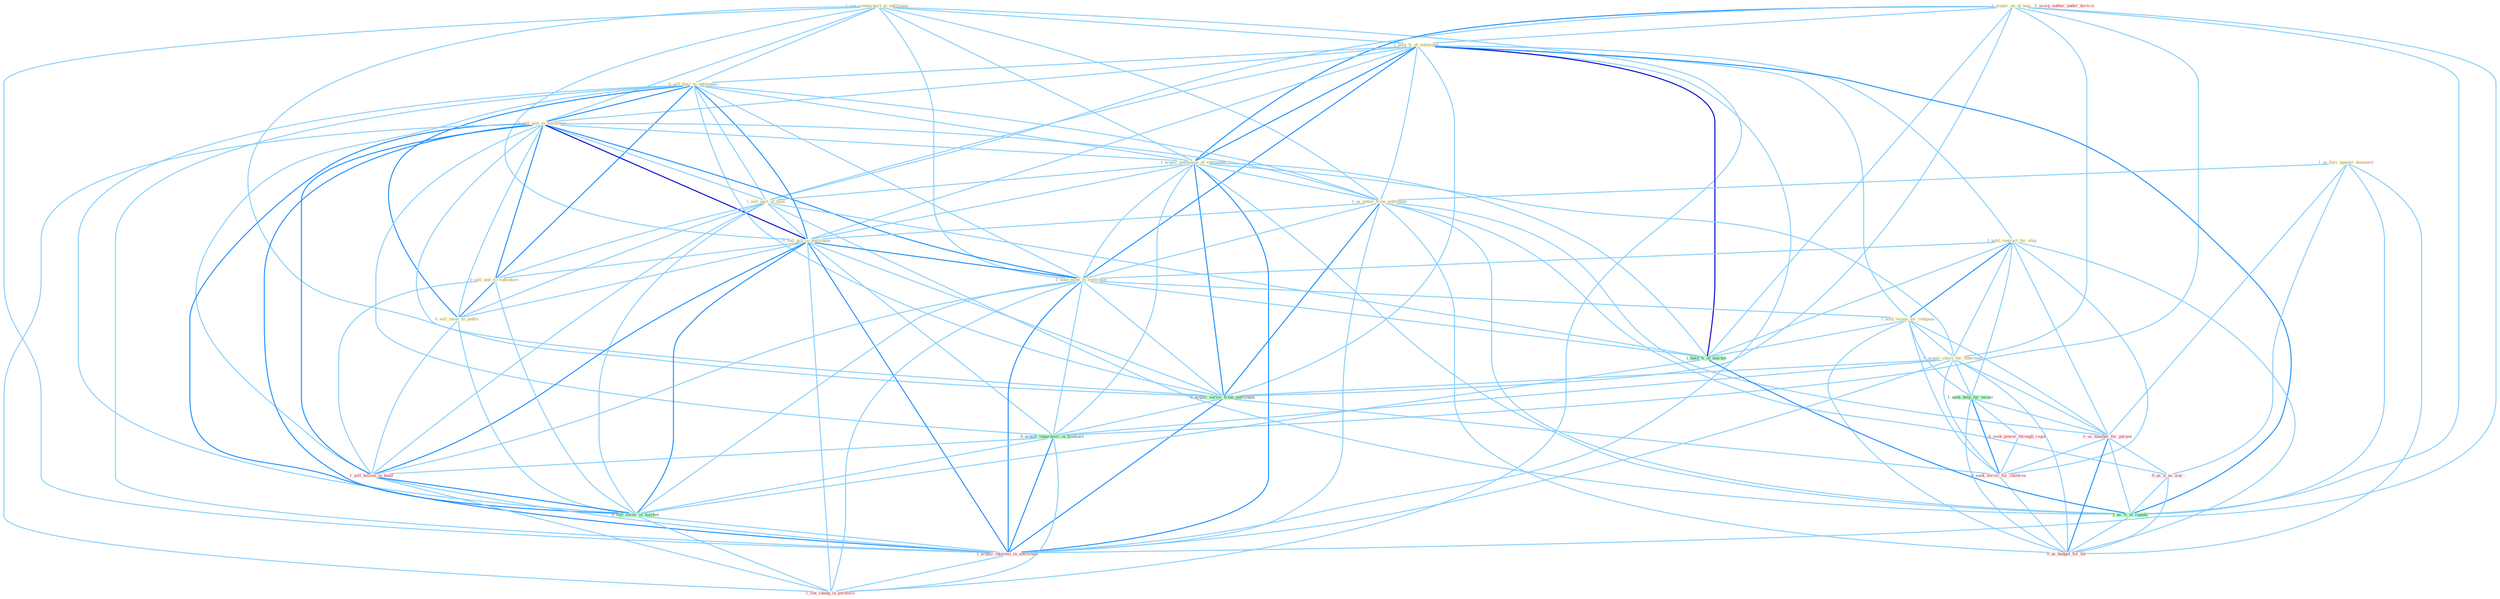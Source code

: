 Graph G{ 
    node
    [shape=polygon,style=filled,width=.5,height=.06,color="#BDFCC9",fixedsize=true,fontsize=4,
    fontcolor="#2f4f4f"];
    {node
    [color="#ffffe0", fontcolor="#8b7d6b"] "1_see_counterpart_at_entitynam " "1_acquir_on_of_busi " "1_hold_%_of_entitynam " "0_sell_busi_to_entitynam " "1_us_forc_against_demonstr " "1_hold_contract_for_ship " "0_sell_unit_in_entitynam " "1_acquir_entitynam_of_entitynam " "1_sell_part_of_hold " "1_us_letter_from_entitynam " "0_sell_pill_in_entitynam " "0_hold_meet_in_entitynam " "1_hold_lesson_for_compani " "0_sell_unit_to_subsidiari " "0_acquir_share_for_othernum " "0_sell_insur_to_public "}
{node [color="#fff0f5", fontcolor="#b22222"] "0_seek_power_through_regul " "0_us_number_for_purpos " "1_sell_billion_in_bond " "0_us_it_as_wai " "1_usurp_author_under_doctrin " "1_acquir_interest_in_entitynam " "0_seek_servic_for_children " "1_see_chang_in_portfolio " "0_us_budget_for_thi "}
edge [color="#B0E2FF"];

	"1_see_counterpart_at_entitynam " -- "1_hold_%_of_entitynam " [w="1", color="#87cefa" ];
	"1_see_counterpart_at_entitynam " -- "0_sell_busi_to_entitynam " [w="1", color="#87cefa" ];
	"1_see_counterpart_at_entitynam " -- "0_sell_unit_in_entitynam " [w="1", color="#87cefa" ];
	"1_see_counterpart_at_entitynam " -- "1_acquir_entitynam_of_entitynam " [w="1", color="#87cefa" ];
	"1_see_counterpart_at_entitynam " -- "1_us_letter_from_entitynam " [w="1", color="#87cefa" ];
	"1_see_counterpart_at_entitynam " -- "0_sell_pill_in_entitynam " [w="1", color="#87cefa" ];
	"1_see_counterpart_at_entitynam " -- "0_hold_meet_in_entitynam " [w="1", color="#87cefa" ];
	"1_see_counterpart_at_entitynam " -- "0_acquir_servic_from_entitynam " [w="1", color="#87cefa" ];
	"1_see_counterpart_at_entitynam " -- "1_acquir_interest_in_entitynam " [w="1", color="#87cefa" ];
	"1_see_counterpart_at_entitynam " -- "1_see_chang_in_portfolio " [w="1", color="#87cefa" ];
	"1_acquir_on_of_busi " -- "1_hold_%_of_entitynam " [w="1", color="#87cefa" ];
	"1_acquir_on_of_busi " -- "1_acquir_entitynam_of_entitynam " [w="2", color="#1e90ff" , len=0.8];
	"1_acquir_on_of_busi " -- "1_sell_part_of_hold " [w="1", color="#87cefa" ];
	"1_acquir_on_of_busi " -- "0_acquir_share_for_othernum " [w="1", color="#87cefa" ];
	"1_acquir_on_of_busi " -- "0_acquir_servic_from_entitynam " [w="1", color="#87cefa" ];
	"1_acquir_on_of_busi " -- "1_hold_%_of_market " [w="1", color="#87cefa" ];
	"1_acquir_on_of_busi " -- "0_acquir_laboratori_in_transact " [w="1", color="#87cefa" ];
	"1_acquir_on_of_busi " -- "1_us_%_of_capabl " [w="1", color="#87cefa" ];
	"1_acquir_on_of_busi " -- "1_acquir_interest_in_entitynam " [w="1", color="#87cefa" ];
	"1_hold_%_of_entitynam " -- "0_sell_busi_to_entitynam " [w="1", color="#87cefa" ];
	"1_hold_%_of_entitynam " -- "1_hold_contract_for_ship " [w="1", color="#87cefa" ];
	"1_hold_%_of_entitynam " -- "0_sell_unit_in_entitynam " [w="1", color="#87cefa" ];
	"1_hold_%_of_entitynam " -- "1_acquir_entitynam_of_entitynam " [w="2", color="#1e90ff" , len=0.8];
	"1_hold_%_of_entitynam " -- "1_sell_part_of_hold " [w="1", color="#87cefa" ];
	"1_hold_%_of_entitynam " -- "1_us_letter_from_entitynam " [w="1", color="#87cefa" ];
	"1_hold_%_of_entitynam " -- "0_sell_pill_in_entitynam " [w="1", color="#87cefa" ];
	"1_hold_%_of_entitynam " -- "0_hold_meet_in_entitynam " [w="2", color="#1e90ff" , len=0.8];
	"1_hold_%_of_entitynam " -- "1_hold_lesson_for_compani " [w="1", color="#87cefa" ];
	"1_hold_%_of_entitynam " -- "0_acquir_servic_from_entitynam " [w="1", color="#87cefa" ];
	"1_hold_%_of_entitynam " -- "1_hold_%_of_market " [w="3", color="#0000cd" , len=0.6];
	"1_hold_%_of_entitynam " -- "1_us_%_of_capabl " [w="2", color="#1e90ff" , len=0.8];
	"1_hold_%_of_entitynam " -- "1_acquir_interest_in_entitynam " [w="1", color="#87cefa" ];
	"0_sell_busi_to_entitynam " -- "0_sell_unit_in_entitynam " [w="2", color="#1e90ff" , len=0.8];
	"0_sell_busi_to_entitynam " -- "1_acquir_entitynam_of_entitynam " [w="1", color="#87cefa" ];
	"0_sell_busi_to_entitynam " -- "1_sell_part_of_hold " [w="1", color="#87cefa" ];
	"0_sell_busi_to_entitynam " -- "1_us_letter_from_entitynam " [w="1", color="#87cefa" ];
	"0_sell_busi_to_entitynam " -- "0_sell_pill_in_entitynam " [w="2", color="#1e90ff" , len=0.8];
	"0_sell_busi_to_entitynam " -- "0_hold_meet_in_entitynam " [w="1", color="#87cefa" ];
	"0_sell_busi_to_entitynam " -- "0_sell_unit_to_subsidiari " [w="2", color="#1e90ff" , len=0.8];
	"0_sell_busi_to_entitynam " -- "0_sell_insur_to_public " [w="2", color="#1e90ff" , len=0.8];
	"0_sell_busi_to_entitynam " -- "0_acquir_servic_from_entitynam " [w="1", color="#87cefa" ];
	"0_sell_busi_to_entitynam " -- "1_sell_billion_in_bond " [w="1", color="#87cefa" ];
	"0_sell_busi_to_entitynam " -- "0_sell_secur_in_market " [w="1", color="#87cefa" ];
	"0_sell_busi_to_entitynam " -- "1_acquir_interest_in_entitynam " [w="1", color="#87cefa" ];
	"1_us_forc_against_demonstr " -- "1_us_letter_from_entitynam " [w="1", color="#87cefa" ];
	"1_us_forc_against_demonstr " -- "0_us_number_for_purpos " [w="1", color="#87cefa" ];
	"1_us_forc_against_demonstr " -- "0_us_it_as_wai " [w="1", color="#87cefa" ];
	"1_us_forc_against_demonstr " -- "1_us_%_of_capabl " [w="1", color="#87cefa" ];
	"1_us_forc_against_demonstr " -- "0_us_budget_for_thi " [w="1", color="#87cefa" ];
	"1_hold_contract_for_ship " -- "0_hold_meet_in_entitynam " [w="1", color="#87cefa" ];
	"1_hold_contract_for_ship " -- "1_hold_lesson_for_compani " [w="2", color="#1e90ff" , len=0.8];
	"1_hold_contract_for_ship " -- "0_acquir_share_for_othernum " [w="1", color="#87cefa" ];
	"1_hold_contract_for_ship " -- "1_seek_help_for_owner " [w="1", color="#87cefa" ];
	"1_hold_contract_for_ship " -- "1_hold_%_of_market " [w="1", color="#87cefa" ];
	"1_hold_contract_for_ship " -- "0_us_number_for_purpos " [w="1", color="#87cefa" ];
	"1_hold_contract_for_ship " -- "0_seek_servic_for_children " [w="1", color="#87cefa" ];
	"1_hold_contract_for_ship " -- "0_us_budget_for_thi " [w="1", color="#87cefa" ];
	"0_sell_unit_in_entitynam " -- "1_acquir_entitynam_of_entitynam " [w="1", color="#87cefa" ];
	"0_sell_unit_in_entitynam " -- "1_sell_part_of_hold " [w="1", color="#87cefa" ];
	"0_sell_unit_in_entitynam " -- "1_us_letter_from_entitynam " [w="1", color="#87cefa" ];
	"0_sell_unit_in_entitynam " -- "0_sell_pill_in_entitynam " [w="3", color="#0000cd" , len=0.6];
	"0_sell_unit_in_entitynam " -- "0_hold_meet_in_entitynam " [w="2", color="#1e90ff" , len=0.8];
	"0_sell_unit_in_entitynam " -- "0_sell_unit_to_subsidiari " [w="2", color="#1e90ff" , len=0.8];
	"0_sell_unit_in_entitynam " -- "0_sell_insur_to_public " [w="1", color="#87cefa" ];
	"0_sell_unit_in_entitynam " -- "0_acquir_servic_from_entitynam " [w="1", color="#87cefa" ];
	"0_sell_unit_in_entitynam " -- "0_acquir_laboratori_in_transact " [w="1", color="#87cefa" ];
	"0_sell_unit_in_entitynam " -- "1_sell_billion_in_bond " [w="2", color="#1e90ff" , len=0.8];
	"0_sell_unit_in_entitynam " -- "0_sell_secur_in_market " [w="2", color="#1e90ff" , len=0.8];
	"0_sell_unit_in_entitynam " -- "1_acquir_interest_in_entitynam " [w="2", color="#1e90ff" , len=0.8];
	"0_sell_unit_in_entitynam " -- "1_see_chang_in_portfolio " [w="1", color="#87cefa" ];
	"1_acquir_entitynam_of_entitynam " -- "1_sell_part_of_hold " [w="1", color="#87cefa" ];
	"1_acquir_entitynam_of_entitynam " -- "1_us_letter_from_entitynam " [w="1", color="#87cefa" ];
	"1_acquir_entitynam_of_entitynam " -- "0_sell_pill_in_entitynam " [w="1", color="#87cefa" ];
	"1_acquir_entitynam_of_entitynam " -- "0_hold_meet_in_entitynam " [w="1", color="#87cefa" ];
	"1_acquir_entitynam_of_entitynam " -- "0_acquir_share_for_othernum " [w="1", color="#87cefa" ];
	"1_acquir_entitynam_of_entitynam " -- "0_acquir_servic_from_entitynam " [w="2", color="#1e90ff" , len=0.8];
	"1_acquir_entitynam_of_entitynam " -- "1_hold_%_of_market " [w="1", color="#87cefa" ];
	"1_acquir_entitynam_of_entitynam " -- "0_acquir_laboratori_in_transact " [w="1", color="#87cefa" ];
	"1_acquir_entitynam_of_entitynam " -- "1_us_%_of_capabl " [w="1", color="#87cefa" ];
	"1_acquir_entitynam_of_entitynam " -- "1_acquir_interest_in_entitynam " [w="2", color="#1e90ff" , len=0.8];
	"1_sell_part_of_hold " -- "0_sell_pill_in_entitynam " [w="1", color="#87cefa" ];
	"1_sell_part_of_hold " -- "0_sell_unit_to_subsidiari " [w="1", color="#87cefa" ];
	"1_sell_part_of_hold " -- "0_sell_insur_to_public " [w="1", color="#87cefa" ];
	"1_sell_part_of_hold " -- "1_hold_%_of_market " [w="1", color="#87cefa" ];
	"1_sell_part_of_hold " -- "1_sell_billion_in_bond " [w="1", color="#87cefa" ];
	"1_sell_part_of_hold " -- "1_us_%_of_capabl " [w="1", color="#87cefa" ];
	"1_sell_part_of_hold " -- "0_sell_secur_in_market " [w="1", color="#87cefa" ];
	"1_us_letter_from_entitynam " -- "0_sell_pill_in_entitynam " [w="1", color="#87cefa" ];
	"1_us_letter_from_entitynam " -- "0_hold_meet_in_entitynam " [w="1", color="#87cefa" ];
	"1_us_letter_from_entitynam " -- "0_acquir_servic_from_entitynam " [w="2", color="#1e90ff" , len=0.8];
	"1_us_letter_from_entitynam " -- "0_us_number_for_purpos " [w="1", color="#87cefa" ];
	"1_us_letter_from_entitynam " -- "0_us_it_as_wai " [w="1", color="#87cefa" ];
	"1_us_letter_from_entitynam " -- "1_us_%_of_capabl " [w="1", color="#87cefa" ];
	"1_us_letter_from_entitynam " -- "1_acquir_interest_in_entitynam " [w="1", color="#87cefa" ];
	"1_us_letter_from_entitynam " -- "0_us_budget_for_thi " [w="1", color="#87cefa" ];
	"0_sell_pill_in_entitynam " -- "0_hold_meet_in_entitynam " [w="2", color="#1e90ff" , len=0.8];
	"0_sell_pill_in_entitynam " -- "0_sell_unit_to_subsidiari " [w="1", color="#87cefa" ];
	"0_sell_pill_in_entitynam " -- "0_sell_insur_to_public " [w="1", color="#87cefa" ];
	"0_sell_pill_in_entitynam " -- "0_acquir_servic_from_entitynam " [w="1", color="#87cefa" ];
	"0_sell_pill_in_entitynam " -- "0_acquir_laboratori_in_transact " [w="1", color="#87cefa" ];
	"0_sell_pill_in_entitynam " -- "1_sell_billion_in_bond " [w="2", color="#1e90ff" , len=0.8];
	"0_sell_pill_in_entitynam " -- "0_sell_secur_in_market " [w="2", color="#1e90ff" , len=0.8];
	"0_sell_pill_in_entitynam " -- "1_acquir_interest_in_entitynam " [w="2", color="#1e90ff" , len=0.8];
	"0_sell_pill_in_entitynam " -- "1_see_chang_in_portfolio " [w="1", color="#87cefa" ];
	"0_hold_meet_in_entitynam " -- "1_hold_lesson_for_compani " [w="1", color="#87cefa" ];
	"0_hold_meet_in_entitynam " -- "0_acquir_servic_from_entitynam " [w="1", color="#87cefa" ];
	"0_hold_meet_in_entitynam " -- "1_hold_%_of_market " [w="1", color="#87cefa" ];
	"0_hold_meet_in_entitynam " -- "0_acquir_laboratori_in_transact " [w="1", color="#87cefa" ];
	"0_hold_meet_in_entitynam " -- "1_sell_billion_in_bond " [w="1", color="#87cefa" ];
	"0_hold_meet_in_entitynam " -- "0_sell_secur_in_market " [w="1", color="#87cefa" ];
	"0_hold_meet_in_entitynam " -- "1_acquir_interest_in_entitynam " [w="2", color="#1e90ff" , len=0.8];
	"0_hold_meet_in_entitynam " -- "1_see_chang_in_portfolio " [w="1", color="#87cefa" ];
	"1_hold_lesson_for_compani " -- "0_acquir_share_for_othernum " [w="1", color="#87cefa" ];
	"1_hold_lesson_for_compani " -- "1_seek_help_for_owner " [w="1", color="#87cefa" ];
	"1_hold_lesson_for_compani " -- "1_hold_%_of_market " [w="1", color="#87cefa" ];
	"1_hold_lesson_for_compani " -- "0_us_number_for_purpos " [w="1", color="#87cefa" ];
	"1_hold_lesson_for_compani " -- "0_seek_servic_for_children " [w="1", color="#87cefa" ];
	"1_hold_lesson_for_compani " -- "0_us_budget_for_thi " [w="1", color="#87cefa" ];
	"0_sell_unit_to_subsidiari " -- "0_sell_insur_to_public " [w="2", color="#1e90ff" , len=0.8];
	"0_sell_unit_to_subsidiari " -- "1_sell_billion_in_bond " [w="1", color="#87cefa" ];
	"0_sell_unit_to_subsidiari " -- "0_sell_secur_in_market " [w="1", color="#87cefa" ];
	"0_acquir_share_for_othernum " -- "1_seek_help_for_owner " [w="1", color="#87cefa" ];
	"0_acquir_share_for_othernum " -- "0_acquir_servic_from_entitynam " [w="1", color="#87cefa" ];
	"0_acquir_share_for_othernum " -- "0_us_number_for_purpos " [w="1", color="#87cefa" ];
	"0_acquir_share_for_othernum " -- "0_acquir_laboratori_in_transact " [w="1", color="#87cefa" ];
	"0_acquir_share_for_othernum " -- "1_acquir_interest_in_entitynam " [w="1", color="#87cefa" ];
	"0_acquir_share_for_othernum " -- "0_seek_servic_for_children " [w="1", color="#87cefa" ];
	"0_acquir_share_for_othernum " -- "0_us_budget_for_thi " [w="1", color="#87cefa" ];
	"0_sell_insur_to_public " -- "1_sell_billion_in_bond " [w="1", color="#87cefa" ];
	"0_sell_insur_to_public " -- "0_sell_secur_in_market " [w="1", color="#87cefa" ];
	"1_seek_help_for_owner " -- "0_seek_power_through_regul " [w="1", color="#87cefa" ];
	"1_seek_help_for_owner " -- "0_us_number_for_purpos " [w="1", color="#87cefa" ];
	"1_seek_help_for_owner " -- "0_seek_servic_for_children " [w="2", color="#1e90ff" , len=0.8];
	"1_seek_help_for_owner " -- "0_us_budget_for_thi " [w="1", color="#87cefa" ];
	"0_acquir_servic_from_entitynam " -- "0_acquir_laboratori_in_transact " [w="1", color="#87cefa" ];
	"0_acquir_servic_from_entitynam " -- "1_acquir_interest_in_entitynam " [w="2", color="#1e90ff" , len=0.8];
	"0_acquir_servic_from_entitynam " -- "0_seek_servic_for_children " [w="1", color="#87cefa" ];
	"1_hold_%_of_market " -- "1_us_%_of_capabl " [w="2", color="#1e90ff" , len=0.8];
	"1_hold_%_of_market " -- "0_sell_secur_in_market " [w="1", color="#87cefa" ];
	"0_seek_power_through_regul " -- "0_seek_servic_for_children " [w="1", color="#87cefa" ];
	"0_us_number_for_purpos " -- "0_us_it_as_wai " [w="1", color="#87cefa" ];
	"0_us_number_for_purpos " -- "1_us_%_of_capabl " [w="1", color="#87cefa" ];
	"0_us_number_for_purpos " -- "0_seek_servic_for_children " [w="1", color="#87cefa" ];
	"0_us_number_for_purpos " -- "0_us_budget_for_thi " [w="2", color="#1e90ff" , len=0.8];
	"0_acquir_laboratori_in_transact " -- "1_sell_billion_in_bond " [w="1", color="#87cefa" ];
	"0_acquir_laboratori_in_transact " -- "0_sell_secur_in_market " [w="1", color="#87cefa" ];
	"0_acquir_laboratori_in_transact " -- "1_acquir_interest_in_entitynam " [w="2", color="#1e90ff" , len=0.8];
	"0_acquir_laboratori_in_transact " -- "1_see_chang_in_portfolio " [w="1", color="#87cefa" ];
	"1_sell_billion_in_bond " -- "0_sell_secur_in_market " [w="2", color="#1e90ff" , len=0.8];
	"1_sell_billion_in_bond " -- "1_acquir_interest_in_entitynam " [w="1", color="#87cefa" ];
	"1_sell_billion_in_bond " -- "1_see_chang_in_portfolio " [w="1", color="#87cefa" ];
	"0_us_it_as_wai " -- "1_us_%_of_capabl " [w="1", color="#87cefa" ];
	"0_us_it_as_wai " -- "0_us_budget_for_thi " [w="1", color="#87cefa" ];
	"1_us_%_of_capabl " -- "0_us_budget_for_thi " [w="1", color="#87cefa" ];
	"0_sell_secur_in_market " -- "1_acquir_interest_in_entitynam " [w="1", color="#87cefa" ];
	"0_sell_secur_in_market " -- "1_see_chang_in_portfolio " [w="1", color="#87cefa" ];
	"1_acquir_interest_in_entitynam " -- "1_see_chang_in_portfolio " [w="1", color="#87cefa" ];
	"0_seek_servic_for_children " -- "0_us_budget_for_thi " [w="1", color="#87cefa" ];
}
